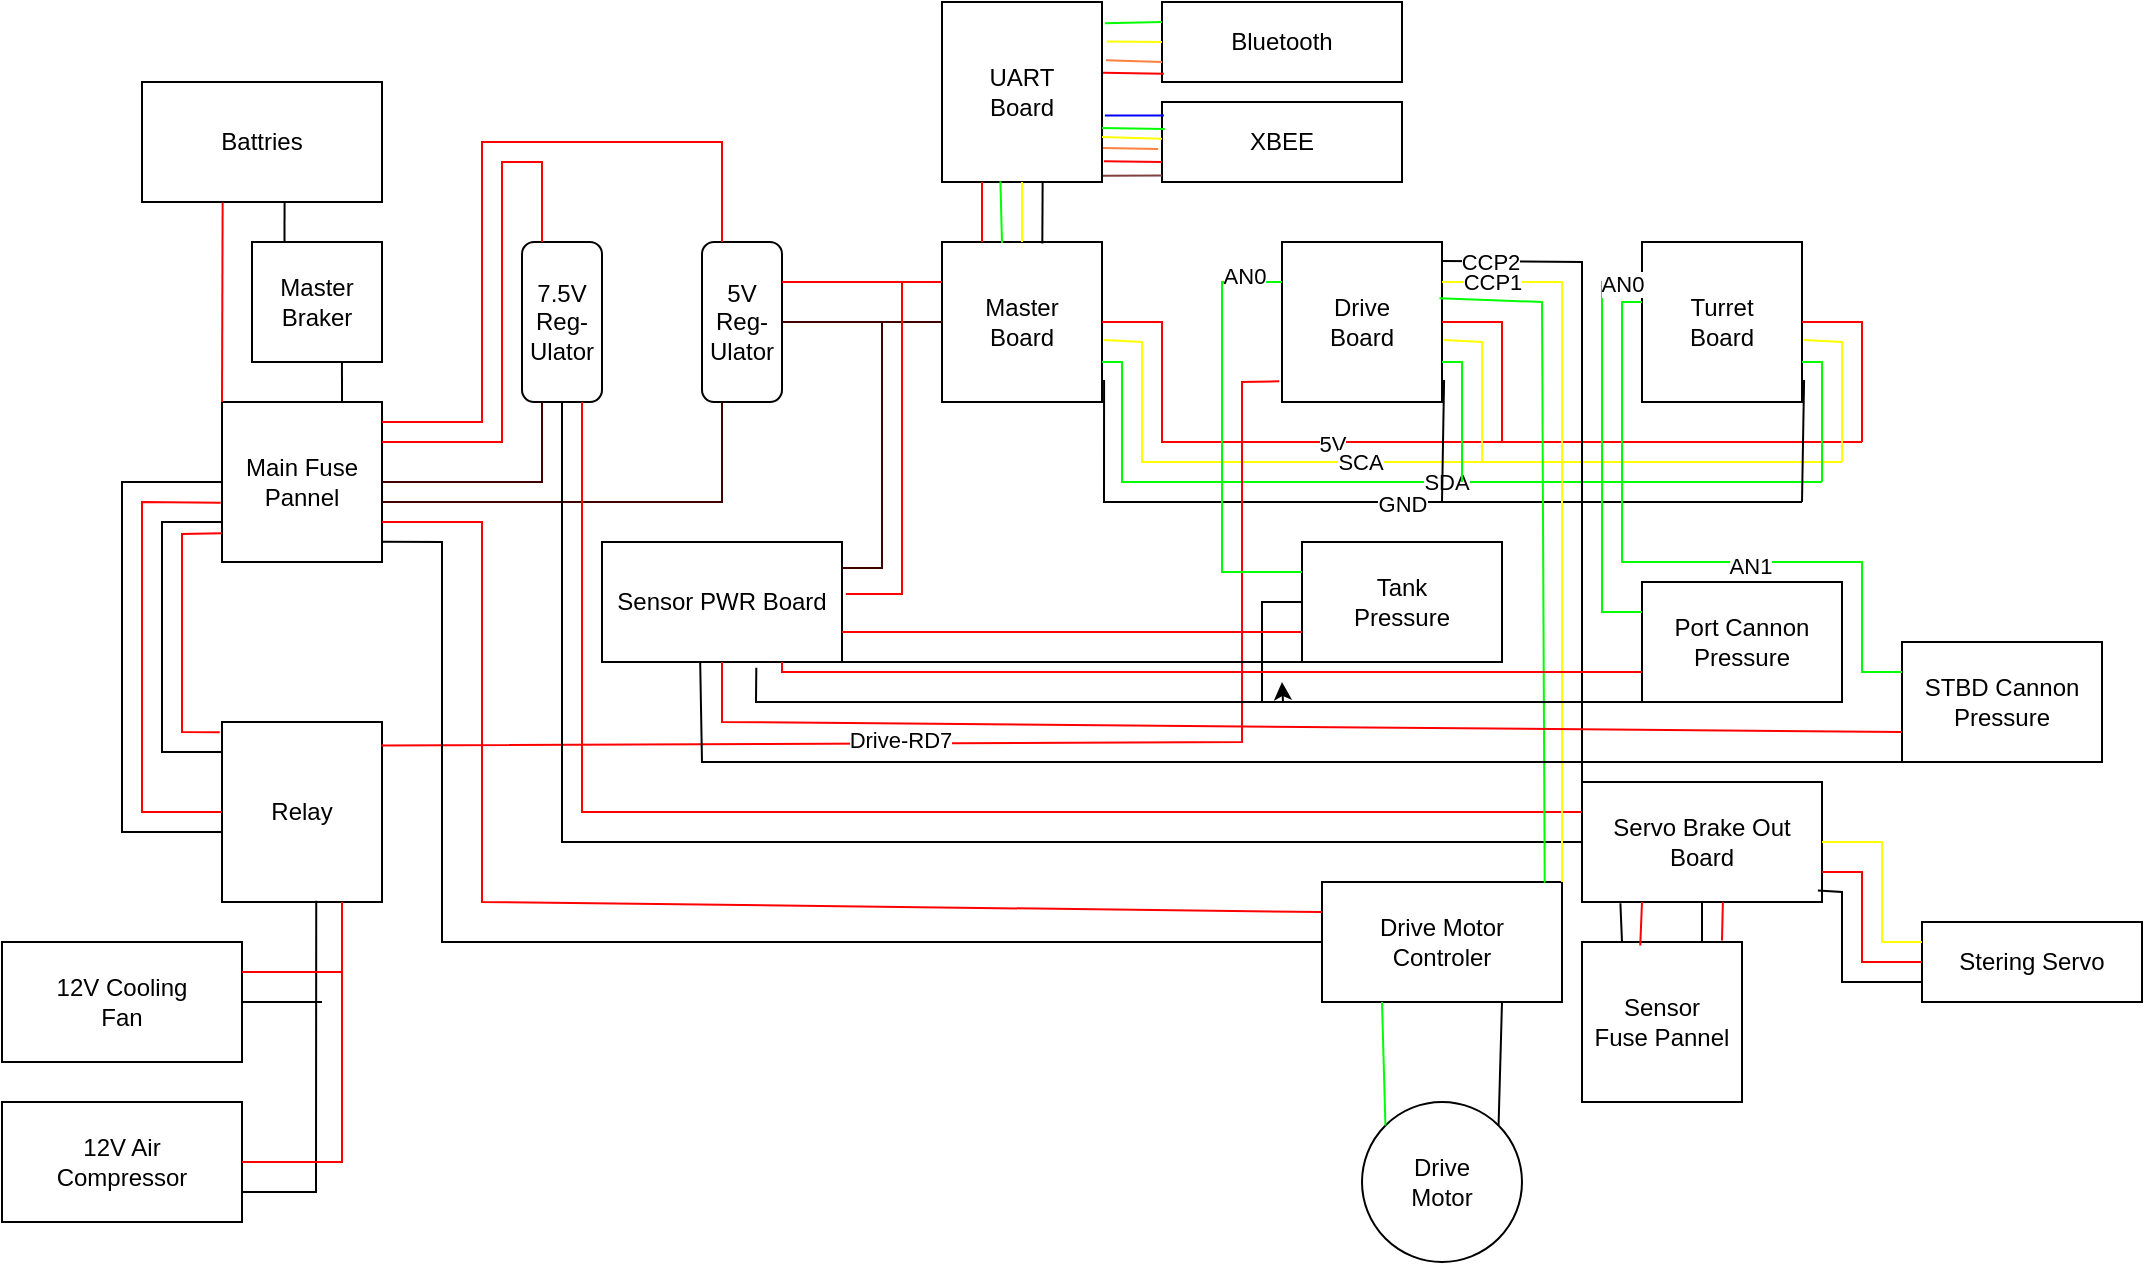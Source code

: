 <mxfile version="22.1.7" type="google">
  <diagram name="Page-1" id="jg9EPWA0JqoZnRKgXI8t">
    <mxGraphModel grid="1" page="1" gridSize="10" guides="1" tooltips="1" connect="1" arrows="1" fold="1" pageScale="1" pageWidth="850" pageHeight="1100" math="0" shadow="0">
      <root>
        <mxCell id="0" />
        <mxCell id="1" parent="0" />
        <mxCell id="J2Iu04j1FfDjSoK0iuVQ-2" value="&lt;div&gt;Master&lt;/div&gt;&lt;div&gt;Board&lt;br&gt;&lt;/div&gt;" style="whiteSpace=wrap;html=1;aspect=fixed;" vertex="1" parent="1">
          <mxGeometry x="490" y="130" width="80" height="80" as="geometry" />
        </mxCell>
        <mxCell id="J2Iu04j1FfDjSoK0iuVQ-4" value="&lt;div&gt;Main Fuse&lt;/div&gt;&lt;div&gt;Pannel&lt;br&gt;&lt;/div&gt;" style="whiteSpace=wrap;html=1;aspect=fixed;" vertex="1" parent="1">
          <mxGeometry x="130" y="210" width="80" height="80" as="geometry" />
        </mxCell>
        <mxCell id="J2Iu04j1FfDjSoK0iuVQ-6" value="&lt;div&gt;5V&lt;/div&gt;&lt;div&gt;Reg-&lt;/div&gt;&lt;div&gt;Ulator&lt;br&gt;&lt;/div&gt;" style="rounded=1;whiteSpace=wrap;html=1;" vertex="1" parent="1">
          <mxGeometry x="370" y="130" width="40" height="80" as="geometry" />
        </mxCell>
        <mxCell id="J2Iu04j1FfDjSoK0iuVQ-7" value="&lt;div&gt;7.5V&lt;/div&gt;&lt;div&gt;Reg-&lt;/div&gt;&lt;div&gt;Ulator&lt;br&gt;&lt;/div&gt;" style="rounded=1;whiteSpace=wrap;html=1;" vertex="1" parent="1">
          <mxGeometry x="280" y="130" width="40" height="80" as="geometry" />
        </mxCell>
        <mxCell id="J2Iu04j1FfDjSoK0iuVQ-9" value="" style="endArrow=none;html=1;rounded=0;exitX=1;exitY=0.25;exitDx=0;exitDy=0;entryX=0.25;entryY=0;entryDx=0;entryDy=0;fillColor=#f8cecc;strokeColor=#ff0000;" edge="1" parent="1" source="J2Iu04j1FfDjSoK0iuVQ-4" target="J2Iu04j1FfDjSoK0iuVQ-7">
          <mxGeometry width="50" height="50" relative="1" as="geometry">
            <mxPoint x="490" y="330" as="sourcePoint" />
            <mxPoint x="350" y="90" as="targetPoint" />
            <Array as="points">
              <mxPoint x="270" y="230" />
              <mxPoint x="270" y="90" />
              <mxPoint x="290" y="90" />
            </Array>
          </mxGeometry>
        </mxCell>
        <mxCell id="J2Iu04j1FfDjSoK0iuVQ-10" value="" style="endArrow=none;html=1;rounded=0;exitX=1;exitY=0.5;exitDx=0;exitDy=0;entryX=0.25;entryY=1;entryDx=0;entryDy=0;strokeColor=#400000;" edge="1" parent="1" source="J2Iu04j1FfDjSoK0iuVQ-4" target="J2Iu04j1FfDjSoK0iuVQ-7">
          <mxGeometry width="50" height="50" relative="1" as="geometry">
            <mxPoint x="490" y="330" as="sourcePoint" />
            <mxPoint x="410" y="250" as="targetPoint" />
            <Array as="points">
              <mxPoint x="290" y="250" />
            </Array>
          </mxGeometry>
        </mxCell>
        <mxCell id="J2Iu04j1FfDjSoK0iuVQ-11" value="" style="endArrow=none;html=1;rounded=0;entryX=0.25;entryY=1;entryDx=0;entryDy=0;strokeColor=#400000;" edge="1" parent="1" target="J2Iu04j1FfDjSoK0iuVQ-6">
          <mxGeometry width="50" height="50" relative="1" as="geometry">
            <mxPoint x="210" y="260" as="sourcePoint" />
            <mxPoint x="460" y="260" as="targetPoint" />
            <Array as="points">
              <mxPoint x="380" y="260" />
            </Array>
          </mxGeometry>
        </mxCell>
        <mxCell id="J2Iu04j1FfDjSoK0iuVQ-12" value="" style="endArrow=none;html=1;rounded=0;fillColor=#f8cecc;strokeColor=#ff0000;entryX=0.25;entryY=0;entryDx=0;entryDy=0;" edge="1" parent="1" target="J2Iu04j1FfDjSoK0iuVQ-6">
          <mxGeometry width="50" height="50" relative="1" as="geometry">
            <mxPoint x="210" y="220" as="sourcePoint" />
            <mxPoint x="420" y="80" as="targetPoint" />
            <Array as="points">
              <mxPoint x="260" y="220" />
              <mxPoint x="260" y="80" />
              <mxPoint x="310" y="80" />
              <mxPoint x="380" y="80" />
            </Array>
          </mxGeometry>
        </mxCell>
        <mxCell id="J2Iu04j1FfDjSoK0iuVQ-15" value="" style="endArrow=none;html=1;rounded=0;exitX=1;exitY=0.25;exitDx=0;exitDy=0;entryX=0;entryY=0.25;entryDx=0;entryDy=0;strokeColor=#ff0000;" edge="1" parent="1" source="J2Iu04j1FfDjSoK0iuVQ-6" target="J2Iu04j1FfDjSoK0iuVQ-2">
          <mxGeometry width="50" height="50" relative="1" as="geometry">
            <mxPoint x="490" y="330" as="sourcePoint" />
            <mxPoint x="540" y="280" as="targetPoint" />
          </mxGeometry>
        </mxCell>
        <mxCell id="J2Iu04j1FfDjSoK0iuVQ-16" value="" style="endArrow=none;html=1;rounded=0;exitX=1;exitY=0.5;exitDx=0;exitDy=0;entryX=0;entryY=0.5;entryDx=0;entryDy=0;strokeColor=#400000;edgeStyle=orthogonalEdgeStyle;" edge="1" parent="1" source="J2Iu04j1FfDjSoK0iuVQ-6" target="J2Iu04j1FfDjSoK0iuVQ-2">
          <mxGeometry width="50" height="50" relative="1" as="geometry">
            <mxPoint x="420" y="160" as="sourcePoint" />
            <mxPoint x="500" y="160" as="targetPoint" />
          </mxGeometry>
        </mxCell>
        <mxCell id="J2Iu04j1FfDjSoK0iuVQ-17" value="" style="endArrow=none;html=1;rounded=0;exitX=1;exitY=0.75;exitDx=0;exitDy=0;strokeColor=#00ff00;" edge="1" parent="1" source="J2Iu04j1FfDjSoK0iuVQ-2">
          <mxGeometry width="50" height="50" relative="1" as="geometry">
            <mxPoint x="490" y="330" as="sourcePoint" />
            <mxPoint x="930" y="250" as="targetPoint" />
            <Array as="points">
              <mxPoint x="580" y="190" />
              <mxPoint x="580" y="250" />
            </Array>
          </mxGeometry>
        </mxCell>
        <mxCell id="J2Iu04j1FfDjSoK0iuVQ-56" value="SDA" style="edgeLabel;html=1;align=center;verticalAlign=middle;resizable=0;points=[];" connectable="0" vertex="1" parent="J2Iu04j1FfDjSoK0iuVQ-17">
          <mxGeometry x="-0.244" y="-2" relative="1" as="geometry">
            <mxPoint x="73" y="-2" as="offset" />
          </mxGeometry>
        </mxCell>
        <mxCell id="J2Iu04j1FfDjSoK0iuVQ-18" value="" style="endArrow=none;html=1;rounded=0;exitX=1;exitY=0.5;exitDx=0;exitDy=0;strokeColor=#ff0000;" edge="1" parent="1" source="J2Iu04j1FfDjSoK0iuVQ-2">
          <mxGeometry width="50" height="50" relative="1" as="geometry">
            <mxPoint x="490" y="330" as="sourcePoint" />
            <mxPoint x="600" y="230" as="targetPoint" />
            <Array as="points">
              <mxPoint x="600" y="170" />
              <mxPoint x="600" y="200" />
              <mxPoint x="600" y="230" />
              <mxPoint x="950" y="230" />
            </Array>
          </mxGeometry>
        </mxCell>
        <mxCell id="J2Iu04j1FfDjSoK0iuVQ-52" value="5V" style="edgeLabel;html=1;align=center;verticalAlign=middle;resizable=0;points=[];" connectable="0" vertex="1" parent="J2Iu04j1FfDjSoK0iuVQ-18">
          <mxGeometry x="0.911" y="1" relative="1" as="geometry">
            <mxPoint x="50" as="offset" />
          </mxGeometry>
        </mxCell>
        <mxCell id="J2Iu04j1FfDjSoK0iuVQ-19" value="" style="endArrow=none;html=1;rounded=0;exitX=1.013;exitY=0.613;exitDx=0;exitDy=0;exitPerimeter=0;strokeColor=#ffff00;" edge="1" parent="1" source="J2Iu04j1FfDjSoK0iuVQ-2">
          <mxGeometry width="50" height="50" relative="1" as="geometry">
            <mxPoint x="580" y="180" as="sourcePoint" />
            <mxPoint x="940" y="240" as="targetPoint" />
            <Array as="points">
              <mxPoint x="590" y="180" />
              <mxPoint x="590" y="220" />
              <mxPoint x="590" y="240" />
            </Array>
          </mxGeometry>
        </mxCell>
        <mxCell id="J2Iu04j1FfDjSoK0iuVQ-55" value="SCA" style="edgeLabel;html=1;align=center;verticalAlign=middle;resizable=0;points=[];" connectable="0" vertex="1" parent="J2Iu04j1FfDjSoK0iuVQ-19">
          <mxGeometry x="-0.286" relative="1" as="geometry">
            <mxPoint x="35" as="offset" />
          </mxGeometry>
        </mxCell>
        <mxCell id="J2Iu04j1FfDjSoK0iuVQ-20" value="" style="endArrow=none;html=1;rounded=0;exitX=1.013;exitY=0.863;exitDx=0;exitDy=0;exitPerimeter=0;" edge="1" parent="1" source="J2Iu04j1FfDjSoK0iuVQ-2">
          <mxGeometry width="50" height="50" relative="1" as="geometry">
            <mxPoint x="490" y="330" as="sourcePoint" />
            <mxPoint x="920" y="260" as="targetPoint" />
            <Array as="points">
              <mxPoint x="571" y="260" />
            </Array>
          </mxGeometry>
        </mxCell>
        <mxCell id="J2Iu04j1FfDjSoK0iuVQ-53" value="GND" style="edgeLabel;html=1;align=center;verticalAlign=middle;resizable=0;points=[];" connectable="0" vertex="1" parent="J2Iu04j1FfDjSoK0iuVQ-20">
          <mxGeometry x="-0.223" y="-1" relative="1" as="geometry">
            <mxPoint x="50" as="offset" />
          </mxGeometry>
        </mxCell>
        <mxCell id="J2Iu04j1FfDjSoK0iuVQ-32" value="&lt;div&gt;Drive&lt;br&gt;&lt;/div&gt;&lt;div&gt;Board&lt;br&gt;&lt;/div&gt;" style="whiteSpace=wrap;html=1;aspect=fixed;" vertex="1" parent="1">
          <mxGeometry x="660" y="130" width="80" height="80" as="geometry" />
        </mxCell>
        <mxCell id="J2Iu04j1FfDjSoK0iuVQ-33" value="" style="endArrow=none;html=1;rounded=0;exitX=1;exitY=0.75;exitDx=0;exitDy=0;strokeColor=#00ff00;" edge="1" parent="1" source="J2Iu04j1FfDjSoK0iuVQ-32">
          <mxGeometry width="50" height="50" relative="1" as="geometry">
            <mxPoint x="660" y="330" as="sourcePoint" />
            <mxPoint x="750" y="250" as="targetPoint" />
            <Array as="points">
              <mxPoint x="750" y="190" />
              <mxPoint x="750" y="230" />
            </Array>
          </mxGeometry>
        </mxCell>
        <mxCell id="J2Iu04j1FfDjSoK0iuVQ-34" value="" style="endArrow=none;html=1;rounded=0;exitX=1;exitY=0.5;exitDx=0;exitDy=0;strokeColor=#ff0000;" edge="1" parent="1" source="J2Iu04j1FfDjSoK0iuVQ-32">
          <mxGeometry width="50" height="50" relative="1" as="geometry">
            <mxPoint x="660" y="330" as="sourcePoint" />
            <mxPoint x="770" y="230" as="targetPoint" />
            <Array as="points">
              <mxPoint x="770" y="170" />
              <mxPoint x="770" y="230" />
            </Array>
          </mxGeometry>
        </mxCell>
        <mxCell id="J2Iu04j1FfDjSoK0iuVQ-35" value="" style="endArrow=none;html=1;rounded=0;exitX=1.013;exitY=0.613;exitDx=0;exitDy=0;exitPerimeter=0;strokeColor=#ffff00;" edge="1" parent="1" source="J2Iu04j1FfDjSoK0iuVQ-32">
          <mxGeometry width="50" height="50" relative="1" as="geometry">
            <mxPoint x="750" y="180" as="sourcePoint" />
            <mxPoint x="760" y="230" as="targetPoint" />
            <Array as="points">
              <mxPoint x="760" y="180" />
              <mxPoint x="760" y="220" />
              <mxPoint x="760" y="240" />
            </Array>
          </mxGeometry>
        </mxCell>
        <mxCell id="J2Iu04j1FfDjSoK0iuVQ-36" value="" style="endArrow=none;html=1;rounded=0;exitX=1.013;exitY=0.863;exitDx=0;exitDy=0;exitPerimeter=0;" edge="1" parent="1" source="J2Iu04j1FfDjSoK0iuVQ-32">
          <mxGeometry width="50" height="50" relative="1" as="geometry">
            <mxPoint x="660" y="330" as="sourcePoint" />
            <mxPoint x="740" y="260" as="targetPoint" />
            <Array as="points" />
          </mxGeometry>
        </mxCell>
        <mxCell id="J2Iu04j1FfDjSoK0iuVQ-47" value="&lt;div&gt;Turret&lt;br&gt;&lt;/div&gt;&lt;div&gt;Board&lt;br&gt;&lt;/div&gt;" style="whiteSpace=wrap;html=1;aspect=fixed;" vertex="1" parent="1">
          <mxGeometry x="840" y="130" width="80" height="80" as="geometry" />
        </mxCell>
        <mxCell id="J2Iu04j1FfDjSoK0iuVQ-48" value="" style="endArrow=none;html=1;rounded=0;exitX=1;exitY=0.75;exitDx=0;exitDy=0;strokeColor=#00ff00;" edge="1" parent="1" source="J2Iu04j1FfDjSoK0iuVQ-47">
          <mxGeometry width="50" height="50" relative="1" as="geometry">
            <mxPoint x="840" y="330" as="sourcePoint" />
            <mxPoint x="930" y="250" as="targetPoint" />
            <Array as="points">
              <mxPoint x="930" y="190" />
              <mxPoint x="930" y="230" />
            </Array>
          </mxGeometry>
        </mxCell>
        <mxCell id="J2Iu04j1FfDjSoK0iuVQ-49" value="" style="endArrow=none;html=1;rounded=0;exitX=1;exitY=0.5;exitDx=0;exitDy=0;strokeColor=#ff0000;" edge="1" parent="1" source="J2Iu04j1FfDjSoK0iuVQ-47">
          <mxGeometry width="50" height="50" relative="1" as="geometry">
            <mxPoint x="840" y="330" as="sourcePoint" />
            <mxPoint x="950" y="230" as="targetPoint" />
            <Array as="points">
              <mxPoint x="950" y="170" />
              <mxPoint x="950" y="230" />
            </Array>
          </mxGeometry>
        </mxCell>
        <mxCell id="J2Iu04j1FfDjSoK0iuVQ-50" value="" style="endArrow=none;html=1;rounded=0;exitX=1.013;exitY=0.613;exitDx=0;exitDy=0;exitPerimeter=0;strokeColor=#ffff00;" edge="1" parent="1" source="J2Iu04j1FfDjSoK0iuVQ-47">
          <mxGeometry width="50" height="50" relative="1" as="geometry">
            <mxPoint x="930" y="180" as="sourcePoint" />
            <mxPoint x="940" y="230" as="targetPoint" />
            <Array as="points">
              <mxPoint x="940" y="180" />
              <mxPoint x="940" y="220" />
              <mxPoint x="940" y="240" />
            </Array>
          </mxGeometry>
        </mxCell>
        <mxCell id="J2Iu04j1FfDjSoK0iuVQ-51" value="" style="endArrow=none;html=1;rounded=0;exitX=1.013;exitY=0.863;exitDx=0;exitDy=0;exitPerimeter=0;" edge="1" parent="1" source="J2Iu04j1FfDjSoK0iuVQ-47">
          <mxGeometry width="50" height="50" relative="1" as="geometry">
            <mxPoint x="840" y="330" as="sourcePoint" />
            <mxPoint x="920" y="260" as="targetPoint" />
            <Array as="points" />
          </mxGeometry>
        </mxCell>
        <mxCell id="J2Iu04j1FfDjSoK0iuVQ-58" value="Sensor PWR Board" style="rounded=0;whiteSpace=wrap;html=1;" vertex="1" parent="1">
          <mxGeometry x="320" y="280" width="120" height="60" as="geometry" />
        </mxCell>
        <mxCell id="J2Iu04j1FfDjSoK0iuVQ-59" value="" style="endArrow=none;html=1;rounded=0;strokeColor=#400000;edgeStyle=orthogonalEdgeStyle;" edge="1" parent="1" target="J2Iu04j1FfDjSoK0iuVQ-58">
          <mxGeometry width="50" height="50" relative="1" as="geometry">
            <mxPoint x="460" y="170" as="sourcePoint" />
            <mxPoint x="480" y="290" as="targetPoint" />
            <Array as="points">
              <mxPoint x="460" y="293" />
            </Array>
          </mxGeometry>
        </mxCell>
        <mxCell id="J2Iu04j1FfDjSoK0iuVQ-60" value="" style="endArrow=none;html=1;rounded=0;strokeColor=#ff0000;entryX=1.016;entryY=0.433;entryDx=0;entryDy=0;entryPerimeter=0;" edge="1" parent="1" target="J2Iu04j1FfDjSoK0iuVQ-58">
          <mxGeometry width="50" height="50" relative="1" as="geometry">
            <mxPoint x="470" y="150" as="sourcePoint" />
            <mxPoint x="470" y="320" as="targetPoint" />
            <Array as="points">
              <mxPoint x="470" y="306" />
            </Array>
          </mxGeometry>
        </mxCell>
        <mxCell id="J2Iu04j1FfDjSoK0iuVQ-61" value="&lt;div&gt;UART&lt;/div&gt;&lt;div&gt;Board&lt;br&gt;&lt;/div&gt;" style="rounded=0;whiteSpace=wrap;html=1;" vertex="1" parent="1">
          <mxGeometry x="490" y="10" width="80" height="90" as="geometry" />
        </mxCell>
        <mxCell id="J2Iu04j1FfDjSoK0iuVQ-62" value="XBEE" style="rounded=0;whiteSpace=wrap;html=1;" vertex="1" parent="1">
          <mxGeometry x="600" y="60" width="120" height="40" as="geometry" />
        </mxCell>
        <mxCell id="J2Iu04j1FfDjSoK0iuVQ-64" value="Bluetooth" style="rounded=0;whiteSpace=wrap;html=1;" vertex="1" parent="1">
          <mxGeometry x="600" y="10" width="120" height="40" as="geometry" />
        </mxCell>
        <mxCell id="J2Iu04j1FfDjSoK0iuVQ-66" value="" style="endArrow=none;html=1;rounded=0;exitX=0.25;exitY=0;exitDx=0;exitDy=0;entryX=0.25;entryY=1;entryDx=0;entryDy=0;strokeColor=#ff0000;" edge="1" parent="1" source="J2Iu04j1FfDjSoK0iuVQ-2" target="J2Iu04j1FfDjSoK0iuVQ-61">
          <mxGeometry width="50" height="50" relative="1" as="geometry">
            <mxPoint x="600" y="260" as="sourcePoint" />
            <mxPoint x="650" y="210" as="targetPoint" />
          </mxGeometry>
        </mxCell>
        <mxCell id="J2Iu04j1FfDjSoK0iuVQ-67" value="" style="endArrow=none;html=1;rounded=0;entryX=0.365;entryY=0.996;entryDx=0;entryDy=0;entryPerimeter=0;exitX=0.375;exitY=0.006;exitDx=0;exitDy=0;exitPerimeter=0;strokeColor=#00ff00;" edge="1" parent="1" source="J2Iu04j1FfDjSoK0iuVQ-2" target="J2Iu04j1FfDjSoK0iuVQ-61">
          <mxGeometry width="50" height="50" relative="1" as="geometry">
            <mxPoint x="530" y="130" as="sourcePoint" />
            <mxPoint x="520" y="110" as="targetPoint" />
          </mxGeometry>
        </mxCell>
        <mxCell id="J2Iu04j1FfDjSoK0iuVQ-69" value="" style="endArrow=none;html=1;rounded=0;entryX=0.5;entryY=1;entryDx=0;entryDy=0;strokeColor=#ffff00;" edge="1" parent="1" target="J2Iu04j1FfDjSoK0iuVQ-61">
          <mxGeometry width="50" height="50" relative="1" as="geometry">
            <mxPoint x="530" y="130" as="sourcePoint" />
            <mxPoint x="529" y="110" as="targetPoint" />
          </mxGeometry>
        </mxCell>
        <mxCell id="J2Iu04j1FfDjSoK0iuVQ-70" value="" style="endArrow=none;html=1;rounded=0;entryX=0.629;entryY=1.006;entryDx=0;entryDy=0;entryPerimeter=0;exitX=0.627;exitY=0.01;exitDx=0;exitDy=0;exitPerimeter=0;" edge="1" parent="1" source="J2Iu04j1FfDjSoK0iuVQ-2" target="J2Iu04j1FfDjSoK0iuVQ-61">
          <mxGeometry width="50" height="50" relative="1" as="geometry">
            <mxPoint x="540" y="130" as="sourcePoint" />
            <mxPoint x="539" y="120" as="targetPoint" />
          </mxGeometry>
        </mxCell>
        <mxCell id="J2Iu04j1FfDjSoK0iuVQ-71" value="" style="endArrow=none;html=1;rounded=0;entryX=0;entryY=0.92;entryDx=0;entryDy=0;entryPerimeter=0;exitX=1.006;exitY=0.965;exitDx=0;exitDy=0;exitPerimeter=0;strokeColor=#804040;" edge="1" parent="1" source="J2Iu04j1FfDjSoK0iuVQ-61" target="J2Iu04j1FfDjSoK0iuVQ-62">
          <mxGeometry width="50" height="50" relative="1" as="geometry">
            <mxPoint x="550" y="141" as="sourcePoint" />
            <mxPoint x="550" y="111" as="targetPoint" />
          </mxGeometry>
        </mxCell>
        <mxCell id="J2Iu04j1FfDjSoK0iuVQ-72" value="" style="endArrow=none;html=1;rounded=0;entryX=0.008;entryY=0.896;entryDx=0;entryDy=0;entryPerimeter=0;exitX=1.006;exitY=0.393;exitDx=0;exitDy=0;exitPerimeter=0;strokeColor=#ff0000;" edge="1" parent="1" source="J2Iu04j1FfDjSoK0iuVQ-61" target="J2Iu04j1FfDjSoK0iuVQ-64">
          <mxGeometry width="50" height="50" relative="1" as="geometry">
            <mxPoint x="580" y="107" as="sourcePoint" />
            <mxPoint x="610" y="107" as="targetPoint" />
          </mxGeometry>
        </mxCell>
        <mxCell id="J2Iu04j1FfDjSoK0iuVQ-73" value="" style="endArrow=none;html=1;rounded=0;entryX=0;entryY=0.75;entryDx=0;entryDy=0;exitX=1.024;exitY=0.324;exitDx=0;exitDy=0;exitPerimeter=0;strokeColor=#ff8040;" edge="1" parent="1" source="J2Iu04j1FfDjSoK0iuVQ-61" target="J2Iu04j1FfDjSoK0iuVQ-64">
          <mxGeometry width="50" height="50" relative="1" as="geometry">
            <mxPoint x="580" y="55" as="sourcePoint" />
            <mxPoint x="611" y="56" as="targetPoint" />
          </mxGeometry>
        </mxCell>
        <mxCell id="J2Iu04j1FfDjSoK0iuVQ-74" value="" style="endArrow=none;html=1;rounded=0;entryX=0;entryY=0.5;entryDx=0;entryDy=0;exitX=1.03;exitY=0.219;exitDx=0;exitDy=0;strokeColor=#ffff00;exitPerimeter=0;" edge="1" parent="1" source="J2Iu04j1FfDjSoK0iuVQ-61" target="J2Iu04j1FfDjSoK0iuVQ-64">
          <mxGeometry width="50" height="50" relative="1" as="geometry">
            <mxPoint x="580" y="55" as="sourcePoint" />
            <mxPoint x="611" y="56" as="targetPoint" />
          </mxGeometry>
        </mxCell>
        <mxCell id="J2Iu04j1FfDjSoK0iuVQ-75" value="" style="endArrow=none;html=1;rounded=0;entryX=0;entryY=0.25;entryDx=0;entryDy=0;exitX=1.018;exitY=0.118;exitDx=0;exitDy=0;exitPerimeter=0;strokeColor=#00ff00;" edge="1" parent="1" source="J2Iu04j1FfDjSoK0iuVQ-61" target="J2Iu04j1FfDjSoK0iuVQ-64">
          <mxGeometry width="50" height="50" relative="1" as="geometry">
            <mxPoint x="530" y="140" as="sourcePoint" />
            <mxPoint x="529" y="110" as="targetPoint" />
          </mxGeometry>
        </mxCell>
        <mxCell id="J2Iu04j1FfDjSoK0iuVQ-77" value="" style="endArrow=none;html=1;rounded=0;entryX=0;entryY=0.75;entryDx=0;entryDy=0;exitX=1.012;exitY=0.885;exitDx=0;exitDy=0;exitPerimeter=0;strokeColor=#ff0000;" edge="1" parent="1" source="J2Iu04j1FfDjSoK0iuVQ-61" target="J2Iu04j1FfDjSoK0iuVQ-62">
          <mxGeometry width="50" height="50" relative="1" as="geometry">
            <mxPoint x="580" y="107" as="sourcePoint" />
            <mxPoint x="610" y="107" as="targetPoint" />
          </mxGeometry>
        </mxCell>
        <mxCell id="J2Iu04j1FfDjSoK0iuVQ-78" value="" style="endArrow=none;html=1;rounded=0;entryX=-0.016;entryY=0.587;entryDx=0;entryDy=0;exitX=1.006;exitY=0.811;exitDx=0;exitDy=0;exitPerimeter=0;strokeColor=#ff8040;entryPerimeter=0;" edge="1" parent="1" source="J2Iu04j1FfDjSoK0iuVQ-61" target="J2Iu04j1FfDjSoK0iuVQ-62">
          <mxGeometry width="50" height="50" relative="1" as="geometry">
            <mxPoint x="581" y="100" as="sourcePoint" />
            <mxPoint x="610" y="100" as="targetPoint" />
          </mxGeometry>
        </mxCell>
        <mxCell id="J2Iu04j1FfDjSoK0iuVQ-79" value="" style="endArrow=none;html=1;rounded=0;exitX=1;exitY=0.75;exitDx=0;exitDy=0;strokeColor=#ffff00;" edge="1" parent="1" source="J2Iu04j1FfDjSoK0iuVQ-61" target="J2Iu04j1FfDjSoK0iuVQ-62">
          <mxGeometry width="50" height="50" relative="1" as="geometry">
            <mxPoint x="580" y="93" as="sourcePoint" />
            <mxPoint x="608" y="93" as="targetPoint" />
          </mxGeometry>
        </mxCell>
        <mxCell id="J2Iu04j1FfDjSoK0iuVQ-80" value="" style="endArrow=none;html=1;rounded=0;entryX=0.012;entryY=0.337;entryDx=0;entryDy=0;entryPerimeter=0;strokeColor=#00ff00;" edge="1" parent="1" target="J2Iu04j1FfDjSoK0iuVQ-62">
          <mxGeometry width="50" height="50" relative="1" as="geometry">
            <mxPoint x="570" y="73" as="sourcePoint" />
            <mxPoint x="610" y="107" as="targetPoint" />
          </mxGeometry>
        </mxCell>
        <mxCell id="J2Iu04j1FfDjSoK0iuVQ-81" value="" style="endArrow=none;html=1;rounded=0;entryX=0.008;entryY=0.17;entryDx=0;entryDy=0;entryPerimeter=0;strokeColor=#0000ff;exitX=1.018;exitY=0.631;exitDx=0;exitDy=0;exitPerimeter=0;" edge="1" parent="1" source="J2Iu04j1FfDjSoK0iuVQ-61" target="J2Iu04j1FfDjSoK0iuVQ-62">
          <mxGeometry width="50" height="50" relative="1" as="geometry">
            <mxPoint x="580" y="83" as="sourcePoint" />
            <mxPoint x="611" y="83" as="targetPoint" />
          </mxGeometry>
        </mxCell>
        <mxCell id="J2Iu04j1FfDjSoK0iuVQ-82" value="Relay" style="rounded=0;whiteSpace=wrap;html=1;" vertex="1" parent="1">
          <mxGeometry x="130" y="370" width="80" height="90" as="geometry" />
        </mxCell>
        <mxCell id="J2Iu04j1FfDjSoK0iuVQ-83" value="" style="endArrow=none;html=1;rounded=0;exitX=0;exitY=0.821;exitDx=0;exitDy=0;exitPerimeter=0;entryX=-0.014;entryY=0.057;entryDx=0;entryDy=0;entryPerimeter=0;strokeColor=#ff0000;" edge="1" parent="1" source="J2Iu04j1FfDjSoK0iuVQ-4" target="J2Iu04j1FfDjSoK0iuVQ-82">
          <mxGeometry width="50" height="50" relative="1" as="geometry">
            <mxPoint x="310" y="310" as="sourcePoint" />
            <mxPoint x="360" y="260" as="targetPoint" />
            <Array as="points">
              <mxPoint x="110" y="276" />
              <mxPoint x="110" y="320" />
              <mxPoint x="110" y="375" />
            </Array>
          </mxGeometry>
        </mxCell>
        <mxCell id="J2Iu04j1FfDjSoK0iuVQ-84" value="" style="endArrow=none;html=1;rounded=0;exitX=0;exitY=0.75;exitDx=0;exitDy=0;" edge="1" parent="1" source="J2Iu04j1FfDjSoK0iuVQ-4">
          <mxGeometry width="50" height="50" relative="1" as="geometry">
            <mxPoint x="140" y="286" as="sourcePoint" />
            <mxPoint x="130" y="385" as="targetPoint" />
            <Array as="points">
              <mxPoint x="100" y="270" />
              <mxPoint x="100" y="340" />
              <mxPoint x="100" y="385" />
            </Array>
          </mxGeometry>
        </mxCell>
        <mxCell id="J2Iu04j1FfDjSoK0iuVQ-85" value="" style="endArrow=none;html=1;rounded=0;exitX=-0.008;exitY=0.629;exitDx=0;exitDy=0;exitPerimeter=0;entryX=0;entryY=0.5;entryDx=0;entryDy=0;strokeColor=#ff0000;" edge="1" parent="1" source="J2Iu04j1FfDjSoK0iuVQ-4" target="J2Iu04j1FfDjSoK0iuVQ-82">
          <mxGeometry width="50" height="50" relative="1" as="geometry">
            <mxPoint x="140" y="286" as="sourcePoint" />
            <mxPoint x="139" y="385" as="targetPoint" />
            <Array as="points">
              <mxPoint x="90" y="260" />
              <mxPoint x="90" y="330" />
              <mxPoint x="90" y="415" />
            </Array>
          </mxGeometry>
        </mxCell>
        <mxCell id="J2Iu04j1FfDjSoK0iuVQ-86" value="" style="endArrow=none;html=1;rounded=0;exitX=0;exitY=0.5;exitDx=0;exitDy=0;" edge="1" parent="1" source="J2Iu04j1FfDjSoK0iuVQ-4">
          <mxGeometry width="50" height="50" relative="1" as="geometry">
            <mxPoint x="139" y="270" as="sourcePoint" />
            <mxPoint x="130" y="425" as="targetPoint" />
            <Array as="points">
              <mxPoint x="80" y="250" />
              <mxPoint x="80" y="350" />
              <mxPoint x="80" y="425" />
            </Array>
          </mxGeometry>
        </mxCell>
        <mxCell id="J2Iu04j1FfDjSoK0iuVQ-89" value="" style="endArrow=none;html=1;rounded=0;exitX=0.996;exitY=0.131;exitDx=0;exitDy=0;entryX=-0.017;entryY=0.871;entryDx=0;entryDy=0;entryPerimeter=0;strokeColor=#ff0000;exitPerimeter=0;" edge="1" parent="1" source="J2Iu04j1FfDjSoK0iuVQ-82" target="J2Iu04j1FfDjSoK0iuVQ-32">
          <mxGeometry width="50" height="50" relative="1" as="geometry">
            <mxPoint x="280" y="360" as="sourcePoint" />
            <mxPoint x="640" y="180" as="targetPoint" />
            <Array as="points">
              <mxPoint x="640" y="380" />
              <mxPoint x="640" y="200" />
            </Array>
          </mxGeometry>
        </mxCell>
        <mxCell id="J2Iu04j1FfDjSoK0iuVQ-90" value="Drive-RD7" style="edgeLabel;html=1;align=center;verticalAlign=middle;resizable=0;points=[];" connectable="0" vertex="1" parent="J2Iu04j1FfDjSoK0iuVQ-89">
          <mxGeometry x="-0.175" y="2" relative="1" as="geometry">
            <mxPoint as="offset" />
          </mxGeometry>
        </mxCell>
        <mxCell id="J2Iu04j1FfDjSoK0iuVQ-92" value="&lt;div&gt;12V Cooling&lt;/div&gt;&lt;div&gt;Fan&lt;br&gt;&lt;/div&gt;" style="rounded=0;whiteSpace=wrap;html=1;" vertex="1" parent="1">
          <mxGeometry x="20" y="480" width="120" height="60" as="geometry" />
        </mxCell>
        <mxCell id="J2Iu04j1FfDjSoK0iuVQ-93" value="&lt;div&gt;12V Air&lt;/div&gt;&lt;div&gt;Compressor&lt;br&gt;&lt;/div&gt;" style="rounded=0;whiteSpace=wrap;html=1;" vertex="1" parent="1">
          <mxGeometry x="20" y="560" width="120" height="60" as="geometry" />
        </mxCell>
        <mxCell id="J2Iu04j1FfDjSoK0iuVQ-94" value="" style="endArrow=none;html=1;rounded=0;entryX=0.589;entryY=0.993;entryDx=0;entryDy=0;entryPerimeter=0;exitX=1;exitY=0.75;exitDx=0;exitDy=0;" edge="1" parent="1" source="J2Iu04j1FfDjSoK0iuVQ-93" target="J2Iu04j1FfDjSoK0iuVQ-82">
          <mxGeometry width="50" height="50" relative="1" as="geometry">
            <mxPoint x="177" y="590" as="sourcePoint" />
            <mxPoint x="550" y="370" as="targetPoint" />
            <Array as="points">
              <mxPoint x="177" y="605" />
            </Array>
          </mxGeometry>
        </mxCell>
        <mxCell id="J2Iu04j1FfDjSoK0iuVQ-95" value="" style="endArrow=none;html=1;rounded=0;entryX=0.75;entryY=1;entryDx=0;entryDy=0;exitX=1;exitY=0.5;exitDx=0;exitDy=0;strokeColor=#ff0000;" edge="1" parent="1" source="J2Iu04j1FfDjSoK0iuVQ-93" target="J2Iu04j1FfDjSoK0iuVQ-82">
          <mxGeometry width="50" height="50" relative="1" as="geometry">
            <mxPoint x="230" y="615" as="sourcePoint" />
            <mxPoint x="187" y="469" as="targetPoint" />
            <Array as="points">
              <mxPoint x="190" y="590" />
            </Array>
          </mxGeometry>
        </mxCell>
        <mxCell id="J2Iu04j1FfDjSoK0iuVQ-96" value="" style="endArrow=none;html=1;rounded=0;exitX=1;exitY=0.25;exitDx=0;exitDy=0;strokeColor=#ff0000;" edge="1" parent="1" source="J2Iu04j1FfDjSoK0iuVQ-92">
          <mxGeometry width="50" height="50" relative="1" as="geometry">
            <mxPoint x="390" y="440" as="sourcePoint" />
            <mxPoint x="190" y="495" as="targetPoint" />
          </mxGeometry>
        </mxCell>
        <mxCell id="J2Iu04j1FfDjSoK0iuVQ-99" value="" style="endArrow=none;html=1;rounded=0;entryX=1;entryY=0.5;entryDx=0;entryDy=0;" edge="1" parent="1" target="J2Iu04j1FfDjSoK0iuVQ-92">
          <mxGeometry width="50" height="50" relative="1" as="geometry">
            <mxPoint x="180" y="510" as="sourcePoint" />
            <mxPoint x="440" y="390" as="targetPoint" />
          </mxGeometry>
        </mxCell>
        <mxCell id="J2Iu04j1FfDjSoK0iuVQ-100" value="Servo Brake Out Board" style="rounded=0;whiteSpace=wrap;html=1;" vertex="1" parent="1">
          <mxGeometry x="810" y="400" width="120" height="60" as="geometry" />
        </mxCell>
        <mxCell id="J2Iu04j1FfDjSoK0iuVQ-101" value="" style="endArrow=none;html=1;rounded=0;entryX=0.5;entryY=1;entryDx=0;entryDy=0;exitX=0;exitY=0.5;exitDx=0;exitDy=0;" edge="1" parent="1" source="J2Iu04j1FfDjSoK0iuVQ-100" target="J2Iu04j1FfDjSoK0iuVQ-7">
          <mxGeometry width="50" height="50" relative="1" as="geometry">
            <mxPoint x="300" y="440" as="sourcePoint" />
            <mxPoint x="560" y="310" as="targetPoint" />
            <Array as="points">
              <mxPoint x="300" y="430" />
            </Array>
          </mxGeometry>
        </mxCell>
        <mxCell id="J2Iu04j1FfDjSoK0iuVQ-102" value="" style="endArrow=none;html=1;rounded=0;entryX=0.75;entryY=1;entryDx=0;entryDy=0;strokeColor=#ff0000;exitX=0;exitY=0.25;exitDx=0;exitDy=0;" edge="1" parent="1" source="J2Iu04j1FfDjSoK0iuVQ-100" target="J2Iu04j1FfDjSoK0iuVQ-7">
          <mxGeometry width="50" height="50" relative="1" as="geometry">
            <mxPoint x="310" y="450" as="sourcePoint" />
            <mxPoint x="310" y="220" as="targetPoint" />
            <Array as="points">
              <mxPoint x="310" y="415" />
            </Array>
          </mxGeometry>
        </mxCell>
        <mxCell id="J2Iu04j1FfDjSoK0iuVQ-103" value="&lt;div&gt;Sensor &lt;br&gt;&lt;/div&gt;&lt;div&gt;Fuse Pannel&lt;br&gt;&lt;/div&gt;" style="whiteSpace=wrap;html=1;aspect=fixed;" vertex="1" parent="1">
          <mxGeometry x="810" y="480" width="80" height="80" as="geometry" />
        </mxCell>
        <mxCell id="J2Iu04j1FfDjSoK0iuVQ-104" value="" style="endArrow=none;html=1;rounded=0;exitX=0.25;exitY=0;exitDx=0;exitDy=0;entryX=0.16;entryY=1.01;entryDx=0;entryDy=0;entryPerimeter=0;" edge="1" parent="1" source="J2Iu04j1FfDjSoK0iuVQ-103" target="J2Iu04j1FfDjSoK0iuVQ-100">
          <mxGeometry width="50" height="50" relative="1" as="geometry">
            <mxPoint x="910" y="420" as="sourcePoint" />
            <mxPoint x="960" y="370" as="targetPoint" />
          </mxGeometry>
        </mxCell>
        <mxCell id="J2Iu04j1FfDjSoK0iuVQ-105" value="" style="endArrow=none;html=1;rounded=0;exitX=0.364;exitY=0.022;exitDx=0;exitDy=0;exitPerimeter=0;entryX=0.25;entryY=1;entryDx=0;entryDy=0;strokeColor=#ff0000;" edge="1" parent="1" source="J2Iu04j1FfDjSoK0iuVQ-103" target="J2Iu04j1FfDjSoK0iuVQ-100">
          <mxGeometry width="50" height="50" relative="1" as="geometry">
            <mxPoint x="840" y="490" as="sourcePoint" />
            <mxPoint x="970" y="490" as="targetPoint" />
          </mxGeometry>
        </mxCell>
        <mxCell id="J2Iu04j1FfDjSoK0iuVQ-106" value="" style="endArrow=none;html=1;rounded=0;exitX=0.75;exitY=0;exitDx=0;exitDy=0;entryX=0.5;entryY=1;entryDx=0;entryDy=0;" edge="1" parent="1" source="J2Iu04j1FfDjSoK0iuVQ-103" target="J2Iu04j1FfDjSoK0iuVQ-100">
          <mxGeometry width="50" height="50" relative="1" as="geometry">
            <mxPoint x="840" y="490" as="sourcePoint" />
            <mxPoint x="839" y="471" as="targetPoint" />
          </mxGeometry>
        </mxCell>
        <mxCell id="J2Iu04j1FfDjSoK0iuVQ-107" value="" style="endArrow=none;html=1;rounded=0;exitX=0.875;exitY=-0.01;exitDx=0;exitDy=0;exitPerimeter=0;entryX=0.587;entryY=1.001;entryDx=0;entryDy=0;strokeColor=#ff0000;entryPerimeter=0;" edge="1" parent="1" source="J2Iu04j1FfDjSoK0iuVQ-103" target="J2Iu04j1FfDjSoK0iuVQ-100">
          <mxGeometry width="50" height="50" relative="1" as="geometry">
            <mxPoint x="849" y="492" as="sourcePoint" />
            <mxPoint x="850" y="470" as="targetPoint" />
          </mxGeometry>
        </mxCell>
        <mxCell id="J2Iu04j1FfDjSoK0iuVQ-108" value="Stering Servo" style="rounded=0;whiteSpace=wrap;html=1;" vertex="1" parent="1">
          <mxGeometry x="980" y="470" width="110" height="40" as="geometry" />
        </mxCell>
        <mxCell id="J2Iu04j1FfDjSoK0iuVQ-109" value="" style="endArrow=none;html=1;rounded=0;exitX=1;exitY=0.75;exitDx=0;exitDy=0;entryX=0;entryY=0.5;entryDx=0;entryDy=0;strokeColor=#ff0000;" edge="1" parent="1" source="J2Iu04j1FfDjSoK0iuVQ-100" target="J2Iu04j1FfDjSoK0iuVQ-108">
          <mxGeometry width="50" height="50" relative="1" as="geometry">
            <mxPoint x="890" y="489" as="sourcePoint" />
            <mxPoint x="890" y="470" as="targetPoint" />
            <Array as="points">
              <mxPoint x="950" y="445" />
              <mxPoint x="950" y="490" />
            </Array>
          </mxGeometry>
        </mxCell>
        <mxCell id="J2Iu04j1FfDjSoK0iuVQ-110" value="" style="endArrow=none;html=1;rounded=0;exitX=0.983;exitY=0.904;exitDx=0;exitDy=0;entryX=0;entryY=0.75;entryDx=0;entryDy=0;strokeColor=#000000;exitPerimeter=0;" edge="1" parent="1" source="J2Iu04j1FfDjSoK0iuVQ-100" target="J2Iu04j1FfDjSoK0iuVQ-108">
          <mxGeometry width="50" height="50" relative="1" as="geometry">
            <mxPoint x="940" y="455" as="sourcePoint" />
            <mxPoint x="990" y="500" as="targetPoint" />
            <Array as="points">
              <mxPoint x="940" y="455" />
              <mxPoint x="940" y="500" />
            </Array>
          </mxGeometry>
        </mxCell>
        <mxCell id="J2Iu04j1FfDjSoK0iuVQ-111" value="" style="endArrow=none;html=1;rounded=0;exitX=1;exitY=0.5;exitDx=0;exitDy=0;entryX=0;entryY=0.25;entryDx=0;entryDy=0;strokeColor=#ffff00;" edge="1" parent="1" source="J2Iu04j1FfDjSoK0iuVQ-100" target="J2Iu04j1FfDjSoK0iuVQ-108">
          <mxGeometry width="50" height="50" relative="1" as="geometry">
            <mxPoint x="940" y="455" as="sourcePoint" />
            <mxPoint x="990" y="500" as="targetPoint" />
            <Array as="points">
              <mxPoint x="960" y="430" />
              <mxPoint x="960" y="480" />
            </Array>
          </mxGeometry>
        </mxCell>
        <mxCell id="J2Iu04j1FfDjSoK0iuVQ-113" value="" style="endArrow=none;html=1;rounded=0;exitX=0.997;exitY=0.119;exitDx=0;exitDy=0;exitPerimeter=0;" edge="1" parent="1" source="J2Iu04j1FfDjSoK0iuVQ-32">
          <mxGeometry width="50" height="50" relative="1" as="geometry">
            <mxPoint x="740" y="156" as="sourcePoint" />
            <mxPoint x="810" y="400" as="targetPoint" />
            <Array as="points">
              <mxPoint x="810" y="140" />
            </Array>
          </mxGeometry>
        </mxCell>
        <mxCell id="J2Iu04j1FfDjSoK0iuVQ-114" value="CCP2" style="edgeLabel;html=1;align=center;verticalAlign=middle;resizable=0;points=[];" connectable="0" vertex="1" parent="J2Iu04j1FfDjSoK0iuVQ-113">
          <mxGeometry x="-0.859" y="1" relative="1" as="geometry">
            <mxPoint y="1" as="offset" />
          </mxGeometry>
        </mxCell>
        <mxCell id="J2Iu04j1FfDjSoK0iuVQ-115" value="&lt;div&gt;Drive Motor&lt;/div&gt;&lt;div&gt;Controler&lt;br&gt;&lt;/div&gt;" style="rounded=0;whiteSpace=wrap;html=1;" vertex="1" parent="1">
          <mxGeometry x="680" y="450" width="120" height="60" as="geometry" />
        </mxCell>
        <mxCell id="J2Iu04j1FfDjSoK0iuVQ-116" value="" style="endArrow=none;html=1;rounded=0;strokeColor=#ff0000;exitX=0;exitY=0.25;exitDx=0;exitDy=0;entryX=1;entryY=0.75;entryDx=0;entryDy=0;" edge="1" parent="1" source="J2Iu04j1FfDjSoK0iuVQ-115" target="J2Iu04j1FfDjSoK0iuVQ-4">
          <mxGeometry width="50" height="50" relative="1" as="geometry">
            <mxPoint x="800" y="425" as="sourcePoint" />
            <mxPoint x="260" y="270" as="targetPoint" />
            <Array as="points">
              <mxPoint x="260" y="460" />
              <mxPoint x="260" y="270" />
            </Array>
          </mxGeometry>
        </mxCell>
        <mxCell id="J2Iu04j1FfDjSoK0iuVQ-118" value="" style="endArrow=none;html=1;rounded=0;strokeColor=#000000;exitX=0;exitY=0.5;exitDx=0;exitDy=0;entryX=1.002;entryY=0.873;entryDx=0;entryDy=0;entryPerimeter=0;" edge="1" parent="1" source="J2Iu04j1FfDjSoK0iuVQ-115" target="J2Iu04j1FfDjSoK0iuVQ-4">
          <mxGeometry width="50" height="50" relative="1" as="geometry">
            <mxPoint x="670" y="465" as="sourcePoint" />
            <mxPoint x="220" y="280" as="targetPoint" />
            <Array as="points">
              <mxPoint x="240" y="480" />
              <mxPoint x="240" y="280" />
            </Array>
          </mxGeometry>
        </mxCell>
        <mxCell id="J2Iu04j1FfDjSoK0iuVQ-119" value="" style="endArrow=none;html=1;rounded=0;entryX=1;entryY=0.25;entryDx=0;entryDy=0;exitX=1;exitY=0;exitDx=0;exitDy=0;strokeColor=#ffff00;" edge="1" parent="1" source="J2Iu04j1FfDjSoK0iuVQ-115" target="J2Iu04j1FfDjSoK0iuVQ-32">
          <mxGeometry width="50" height="50" relative="1" as="geometry">
            <mxPoint x="770" y="360" as="sourcePoint" />
            <mxPoint x="690" y="300" as="targetPoint" />
            <Array as="points">
              <mxPoint x="800" y="150" />
            </Array>
          </mxGeometry>
        </mxCell>
        <mxCell id="J2Iu04j1FfDjSoK0iuVQ-124" value="CCP1" style="edgeLabel;html=1;align=center;verticalAlign=middle;resizable=0;points=[];" connectable="0" vertex="1" parent="J2Iu04j1FfDjSoK0iuVQ-119">
          <mxGeometry x="0.864" relative="1" as="geometry">
            <mxPoint as="offset" />
          </mxGeometry>
        </mxCell>
        <mxCell id="J2Iu04j1FfDjSoK0iuVQ-120" value="" style="endArrow=none;html=1;rounded=0;entryX=0.984;entryY=0.351;entryDx=0;entryDy=0;exitX=0.928;exitY=0.007;exitDx=0;exitDy=0;exitPerimeter=0;entryPerimeter=0;strokeColor=#00ff00;" edge="1" parent="1" source="J2Iu04j1FfDjSoK0iuVQ-115" target="J2Iu04j1FfDjSoK0iuVQ-32">
          <mxGeometry width="50" height="50" relative="1" as="geometry">
            <mxPoint x="790" y="460" as="sourcePoint" />
            <mxPoint x="750" y="160" as="targetPoint" />
            <Array as="points">
              <mxPoint x="790" y="160" />
            </Array>
          </mxGeometry>
        </mxCell>
        <mxCell id="J2Iu04j1FfDjSoK0iuVQ-121" value="&lt;div&gt;Drive &lt;br&gt;&lt;/div&gt;&lt;div&gt;Motor&lt;br&gt;&lt;/div&gt;" style="ellipse;whiteSpace=wrap;html=1;aspect=fixed;" vertex="1" parent="1">
          <mxGeometry x="700" y="560" width="80" height="80" as="geometry" />
        </mxCell>
        <mxCell id="J2Iu04j1FfDjSoK0iuVQ-122" value="" style="endArrow=none;html=1;rounded=0;exitX=0;exitY=0;exitDx=0;exitDy=0;entryX=0.25;entryY=1;entryDx=0;entryDy=0;strokeColor=#00ff00;" edge="1" parent="1" source="J2Iu04j1FfDjSoK0iuVQ-121" target="J2Iu04j1FfDjSoK0iuVQ-115">
          <mxGeometry width="50" height="50" relative="1" as="geometry">
            <mxPoint x="670" y="510" as="sourcePoint" />
            <mxPoint x="723" y="510" as="targetPoint" />
          </mxGeometry>
        </mxCell>
        <mxCell id="J2Iu04j1FfDjSoK0iuVQ-123" value="" style="endArrow=none;html=1;rounded=0;exitX=1;exitY=0;exitDx=0;exitDy=0;entryX=0.75;entryY=1;entryDx=0;entryDy=0;" edge="1" parent="1" source="J2Iu04j1FfDjSoK0iuVQ-121" target="J2Iu04j1FfDjSoK0iuVQ-115">
          <mxGeometry width="50" height="50" relative="1" as="geometry">
            <mxPoint x="733" y="576" as="sourcePoint" />
            <mxPoint x="733" y="520" as="targetPoint" />
          </mxGeometry>
        </mxCell>
        <mxCell id="J2Iu04j1FfDjSoK0iuVQ-146" style="edgeStyle=orthogonalEdgeStyle;rounded=0;orthogonalLoop=1;jettySize=auto;html=1;" edge="1" parent="1" source="J2Iu04j1FfDjSoK0iuVQ-125">
          <mxGeometry relative="1" as="geometry">
            <mxPoint x="660" y="350" as="targetPoint" />
          </mxGeometry>
        </mxCell>
        <mxCell id="J2Iu04j1FfDjSoK0iuVQ-125" value="&lt;div&gt;Tank &lt;br&gt;&lt;/div&gt;&lt;div&gt;Pressure&lt;br&gt;&lt;/div&gt;" style="rounded=0;whiteSpace=wrap;html=1;" vertex="1" parent="1">
          <mxGeometry x="670" y="280" width="100" height="60" as="geometry" />
        </mxCell>
        <mxCell id="J2Iu04j1FfDjSoK0iuVQ-126" value="" style="endArrow=none;html=1;rounded=0;entryX=0;entryY=0.25;entryDx=0;entryDy=0;exitX=0;exitY=0.25;exitDx=0;exitDy=0;strokeColor=#00ff00;" edge="1" parent="1" source="J2Iu04j1FfDjSoK0iuVQ-125" target="J2Iu04j1FfDjSoK0iuVQ-32">
          <mxGeometry width="50" height="50" relative="1" as="geometry">
            <mxPoint x="590" y="420" as="sourcePoint" />
            <mxPoint x="640" y="370" as="targetPoint" />
            <Array as="points">
              <mxPoint x="630" y="295" />
              <mxPoint x="630" y="150" />
            </Array>
          </mxGeometry>
        </mxCell>
        <mxCell id="J2Iu04j1FfDjSoK0iuVQ-129" value="AN0" style="edgeLabel;html=1;align=center;verticalAlign=middle;resizable=0;points=[];" connectable="0" vertex="1" parent="J2Iu04j1FfDjSoK0iuVQ-126">
          <mxGeometry x="0.807" y="3" relative="1" as="geometry">
            <mxPoint x="1" as="offset" />
          </mxGeometry>
        </mxCell>
        <mxCell id="J2Iu04j1FfDjSoK0iuVQ-127" value="" style="endArrow=none;html=1;rounded=0;entryX=0;entryY=0.75;entryDx=0;entryDy=0;exitX=1;exitY=0.75;exitDx=0;exitDy=0;strokeColor=#ff0000;" edge="1" parent="1" source="J2Iu04j1FfDjSoK0iuVQ-58" target="J2Iu04j1FfDjSoK0iuVQ-125">
          <mxGeometry width="50" height="50" relative="1" as="geometry">
            <mxPoint x="590" y="420" as="sourcePoint" />
            <mxPoint x="640" y="370" as="targetPoint" />
          </mxGeometry>
        </mxCell>
        <mxCell id="J2Iu04j1FfDjSoK0iuVQ-128" value="" style="endArrow=none;html=1;rounded=0;exitX=1;exitY=1;exitDx=0;exitDy=0;strokeColor=#000000;" edge="1" parent="1" source="J2Iu04j1FfDjSoK0iuVQ-58">
          <mxGeometry width="50" height="50" relative="1" as="geometry">
            <mxPoint x="450" y="335" as="sourcePoint" />
            <mxPoint x="670" y="340" as="targetPoint" />
          </mxGeometry>
        </mxCell>
        <mxCell id="J2Iu04j1FfDjSoK0iuVQ-130" value="&lt;div&gt;Port Cannon&lt;br&gt;&lt;/div&gt;&lt;div&gt;Pressure&lt;br&gt;&lt;/div&gt;" style="rounded=0;whiteSpace=wrap;html=1;" vertex="1" parent="1">
          <mxGeometry x="840" y="300" width="100" height="60" as="geometry" />
        </mxCell>
        <mxCell id="J2Iu04j1FfDjSoK0iuVQ-131" value="&lt;div&gt;STBD Cannon&lt;br&gt;&lt;/div&gt;&lt;div&gt;Pressure&lt;br&gt;&lt;/div&gt;" style="rounded=0;whiteSpace=wrap;html=1;" vertex="1" parent="1">
          <mxGeometry x="970" y="330" width="100" height="60" as="geometry" />
        </mxCell>
        <mxCell id="J2Iu04j1FfDjSoK0iuVQ-133" value="" style="endArrow=none;html=1;rounded=0;entryX=0;entryY=0.75;entryDx=0;entryDy=0;exitX=0.75;exitY=1;exitDx=0;exitDy=0;strokeColor=#ff0000;" edge="1" parent="1" source="J2Iu04j1FfDjSoK0iuVQ-58" target="J2Iu04j1FfDjSoK0iuVQ-130">
          <mxGeometry width="50" height="50" relative="1" as="geometry">
            <mxPoint x="430" y="345" as="sourcePoint" />
            <mxPoint x="640" y="370" as="targetPoint" />
            <Array as="points">
              <mxPoint x="410" y="345" />
            </Array>
          </mxGeometry>
        </mxCell>
        <mxCell id="J2Iu04j1FfDjSoK0iuVQ-134" value="" style="endArrow=none;html=1;rounded=0;exitX=0.643;exitY=1.048;exitDx=0;exitDy=0;exitPerimeter=0;" edge="1" parent="1" source="J2Iu04j1FfDjSoK0iuVQ-58">
          <mxGeometry width="50" height="50" relative="1" as="geometry">
            <mxPoint x="420" y="350" as="sourcePoint" />
            <mxPoint x="840" y="360" as="targetPoint" />
            <Array as="points">
              <mxPoint x="397" y="360" />
            </Array>
          </mxGeometry>
        </mxCell>
        <mxCell id="J2Iu04j1FfDjSoK0iuVQ-135" value="" style="endArrow=none;html=1;rounded=0;entryX=0;entryY=0.75;entryDx=0;entryDy=0;exitX=0.5;exitY=1;exitDx=0;exitDy=0;strokeColor=#ff0000;" edge="1" parent="1" source="J2Iu04j1FfDjSoK0iuVQ-58" target="J2Iu04j1FfDjSoK0iuVQ-131">
          <mxGeometry width="50" height="50" relative="1" as="geometry">
            <mxPoint x="420" y="350" as="sourcePoint" />
            <mxPoint x="850" y="355" as="targetPoint" />
            <Array as="points">
              <mxPoint x="380" y="370" />
            </Array>
          </mxGeometry>
        </mxCell>
        <mxCell id="J2Iu04j1FfDjSoK0iuVQ-136" value="" style="endArrow=none;html=1;rounded=0;exitX=0.409;exitY=0.991;exitDx=0;exitDy=0;exitPerimeter=0;entryX=0;entryY=1;entryDx=0;entryDy=0;" edge="1" parent="1" source="J2Iu04j1FfDjSoK0iuVQ-58" target="J2Iu04j1FfDjSoK0iuVQ-131">
          <mxGeometry width="50" height="50" relative="1" as="geometry">
            <mxPoint x="407" y="353" as="sourcePoint" />
            <mxPoint x="850" y="370" as="targetPoint" />
            <Array as="points">
              <mxPoint x="370" y="390" />
            </Array>
          </mxGeometry>
        </mxCell>
        <mxCell id="J2Iu04j1FfDjSoK0iuVQ-137" value="" style="endArrow=none;html=1;rounded=0;entryX=0;entryY=0.25;entryDx=0;entryDy=0;exitX=0;exitY=0.25;exitDx=0;exitDy=0;strokeColor=#00ff00;" edge="1" parent="1" source="J2Iu04j1FfDjSoK0iuVQ-47" target="J2Iu04j1FfDjSoK0iuVQ-130">
          <mxGeometry width="50" height="50" relative="1" as="geometry">
            <mxPoint x="740" y="390" as="sourcePoint" />
            <mxPoint x="790" y="340" as="targetPoint" />
            <Array as="points">
              <mxPoint x="820" y="150" />
              <mxPoint x="820" y="315" />
            </Array>
          </mxGeometry>
        </mxCell>
        <mxCell id="J2Iu04j1FfDjSoK0iuVQ-140" value="AN0" style="edgeLabel;html=1;align=center;verticalAlign=middle;resizable=0;points=[];" connectable="0" vertex="1" parent="J2Iu04j1FfDjSoK0iuVQ-137">
          <mxGeometry x="-0.9" y="1" relative="1" as="geometry">
            <mxPoint as="offset" />
          </mxGeometry>
        </mxCell>
        <mxCell id="J2Iu04j1FfDjSoK0iuVQ-138" value="" style="endArrow=none;html=1;rounded=0;strokeColor=#00ff00;entryX=0;entryY=0.25;entryDx=0;entryDy=0;" edge="1" parent="1" target="J2Iu04j1FfDjSoK0iuVQ-131">
          <mxGeometry width="50" height="50" relative="1" as="geometry">
            <mxPoint x="840" y="160" as="sourcePoint" />
            <mxPoint x="960" y="340" as="targetPoint" />
            <Array as="points">
              <mxPoint x="830" y="160" />
              <mxPoint x="830" y="290" />
              <mxPoint x="950" y="290" />
              <mxPoint x="950" y="340" />
              <mxPoint x="950" y="345" />
            </Array>
          </mxGeometry>
        </mxCell>
        <mxCell id="J2Iu04j1FfDjSoK0iuVQ-139" value="AN1" style="edgeLabel;html=1;align=center;verticalAlign=middle;resizable=0;points=[];" connectable="0" vertex="1" parent="J2Iu04j1FfDjSoK0iuVQ-138">
          <mxGeometry x="0.217" y="-2" relative="1" as="geometry">
            <mxPoint as="offset" />
          </mxGeometry>
        </mxCell>
        <mxCell id="J2Iu04j1FfDjSoK0iuVQ-141" value="Battries" style="rounded=0;whiteSpace=wrap;html=1;" vertex="1" parent="1">
          <mxGeometry x="90" y="50" width="120" height="60" as="geometry" />
        </mxCell>
        <mxCell id="J2Iu04j1FfDjSoK0iuVQ-142" value="&lt;div&gt;Master &lt;br&gt;&lt;/div&gt;&lt;div&gt;Braker&lt;br&gt;&lt;/div&gt;" style="rounded=0;whiteSpace=wrap;html=1;" vertex="1" parent="1">
          <mxGeometry x="145" y="130" width="65" height="60" as="geometry" />
        </mxCell>
        <mxCell id="J2Iu04j1FfDjSoK0iuVQ-143" value="" style="endArrow=none;html=1;rounded=0;entryX=0.594;entryY=1.006;entryDx=0;entryDy=0;exitX=0.25;exitY=0;exitDx=0;exitDy=0;entryPerimeter=0;" edge="1" parent="1" source="J2Iu04j1FfDjSoK0iuVQ-142" target="J2Iu04j1FfDjSoK0iuVQ-141">
          <mxGeometry width="50" height="50" relative="1" as="geometry">
            <mxPoint x="390" y="290" as="sourcePoint" />
            <mxPoint x="440" y="240" as="targetPoint" />
          </mxGeometry>
        </mxCell>
        <mxCell id="J2Iu04j1FfDjSoK0iuVQ-144" value="" style="endArrow=none;html=1;rounded=0;entryX=0.692;entryY=1;entryDx=0;entryDy=0;exitX=0.75;exitY=0;exitDx=0;exitDy=0;entryPerimeter=0;" edge="1" parent="1" source="J2Iu04j1FfDjSoK0iuVQ-4" target="J2Iu04j1FfDjSoK0iuVQ-142">
          <mxGeometry width="50" height="50" relative="1" as="geometry">
            <mxPoint x="171" y="140" as="sourcePoint" />
            <mxPoint x="171" y="120" as="targetPoint" />
          </mxGeometry>
        </mxCell>
        <mxCell id="J2Iu04j1FfDjSoK0iuVQ-145" value="" style="endArrow=none;html=1;rounded=0;entryX=0.336;entryY=1.005;entryDx=0;entryDy=0;exitX=0;exitY=0;exitDx=0;exitDy=0;entryPerimeter=0;strokeColor=#ff0000;" edge="1" parent="1" source="J2Iu04j1FfDjSoK0iuVQ-4" target="J2Iu04j1FfDjSoK0iuVQ-141">
          <mxGeometry width="50" height="50" relative="1" as="geometry">
            <mxPoint x="270" y="200" as="sourcePoint" />
            <mxPoint x="320" y="150" as="targetPoint" />
          </mxGeometry>
        </mxCell>
      </root>
    </mxGraphModel>
  </diagram>
</mxfile>
